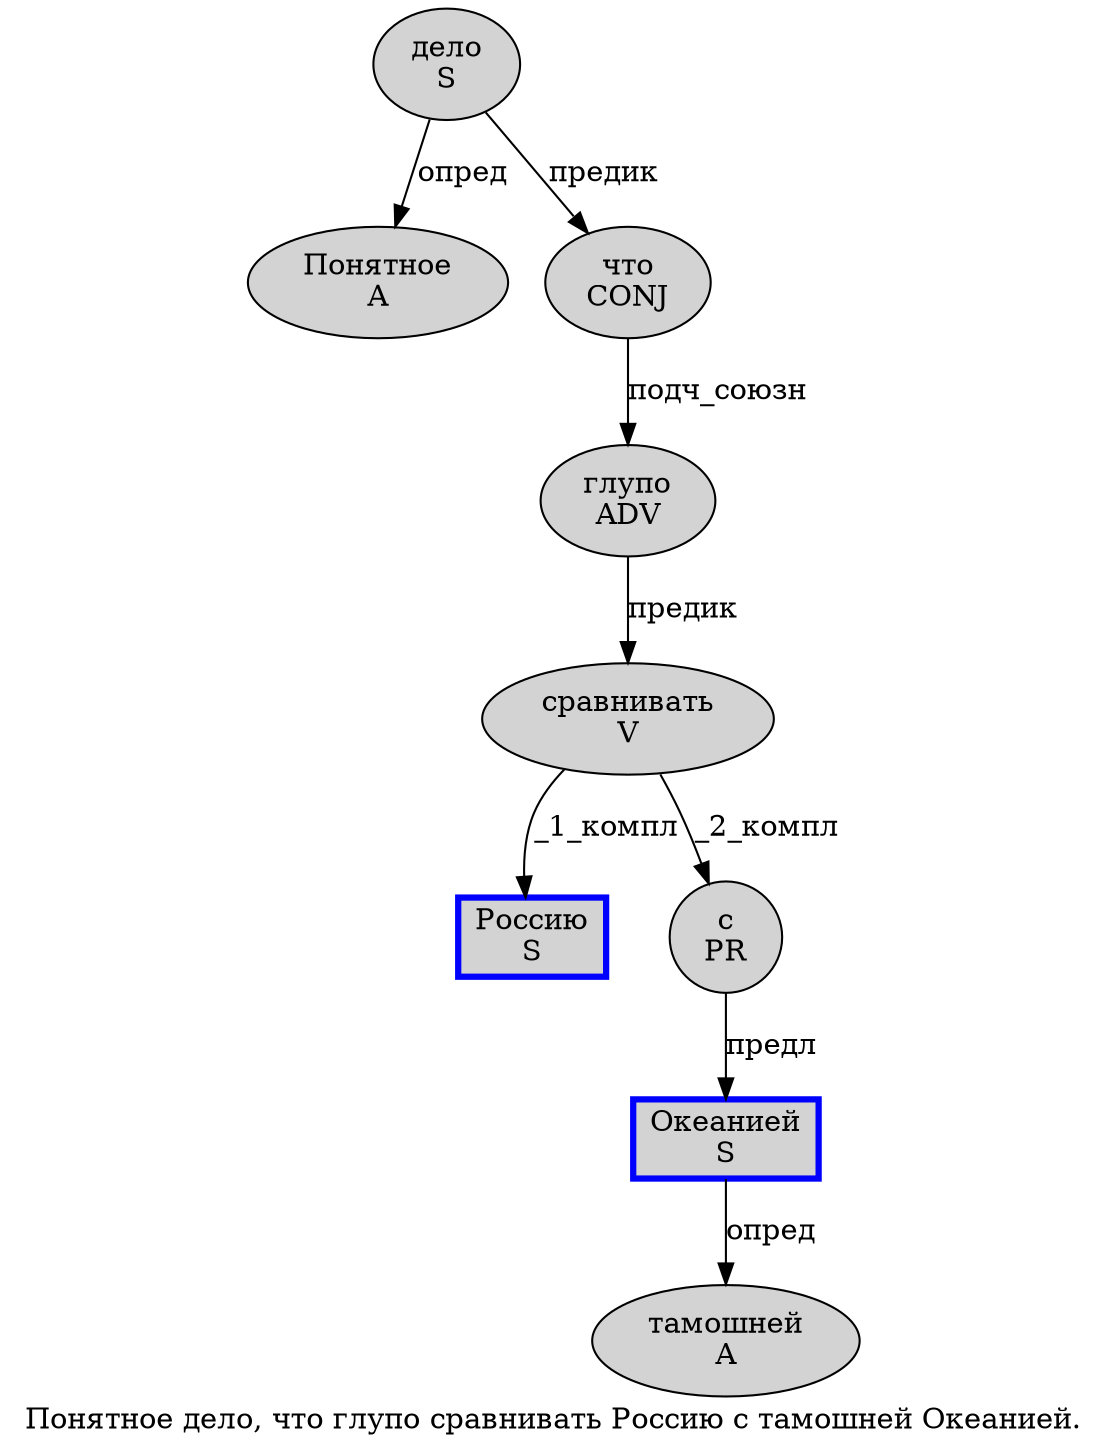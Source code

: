 digraph SENTENCE_3721 {
	graph [label="Понятное дело, что глупо сравнивать Россию с тамошней Океанией."]
	node [style=filled]
		0 [label="Понятное
A" color="" fillcolor=lightgray penwidth=1 shape=ellipse]
		1 [label="дело
S" color="" fillcolor=lightgray penwidth=1 shape=ellipse]
		3 [label="что
CONJ" color="" fillcolor=lightgray penwidth=1 shape=ellipse]
		4 [label="глупо
ADV" color="" fillcolor=lightgray penwidth=1 shape=ellipse]
		5 [label="сравнивать
V" color="" fillcolor=lightgray penwidth=1 shape=ellipse]
		6 [label="Россию
S" color=blue fillcolor=lightgray penwidth=3 shape=box]
		7 [label="с
PR" color="" fillcolor=lightgray penwidth=1 shape=ellipse]
		8 [label="тамошней
A" color="" fillcolor=lightgray penwidth=1 shape=ellipse]
		9 [label="Океанией
S" color=blue fillcolor=lightgray penwidth=3 shape=box]
			7 -> 9 [label="предл"]
			1 -> 0 [label="опред"]
			1 -> 3 [label="предик"]
			4 -> 5 [label="предик"]
			9 -> 8 [label="опред"]
			5 -> 6 [label="_1_компл"]
			5 -> 7 [label="_2_компл"]
			3 -> 4 [label="подч_союзн"]
}